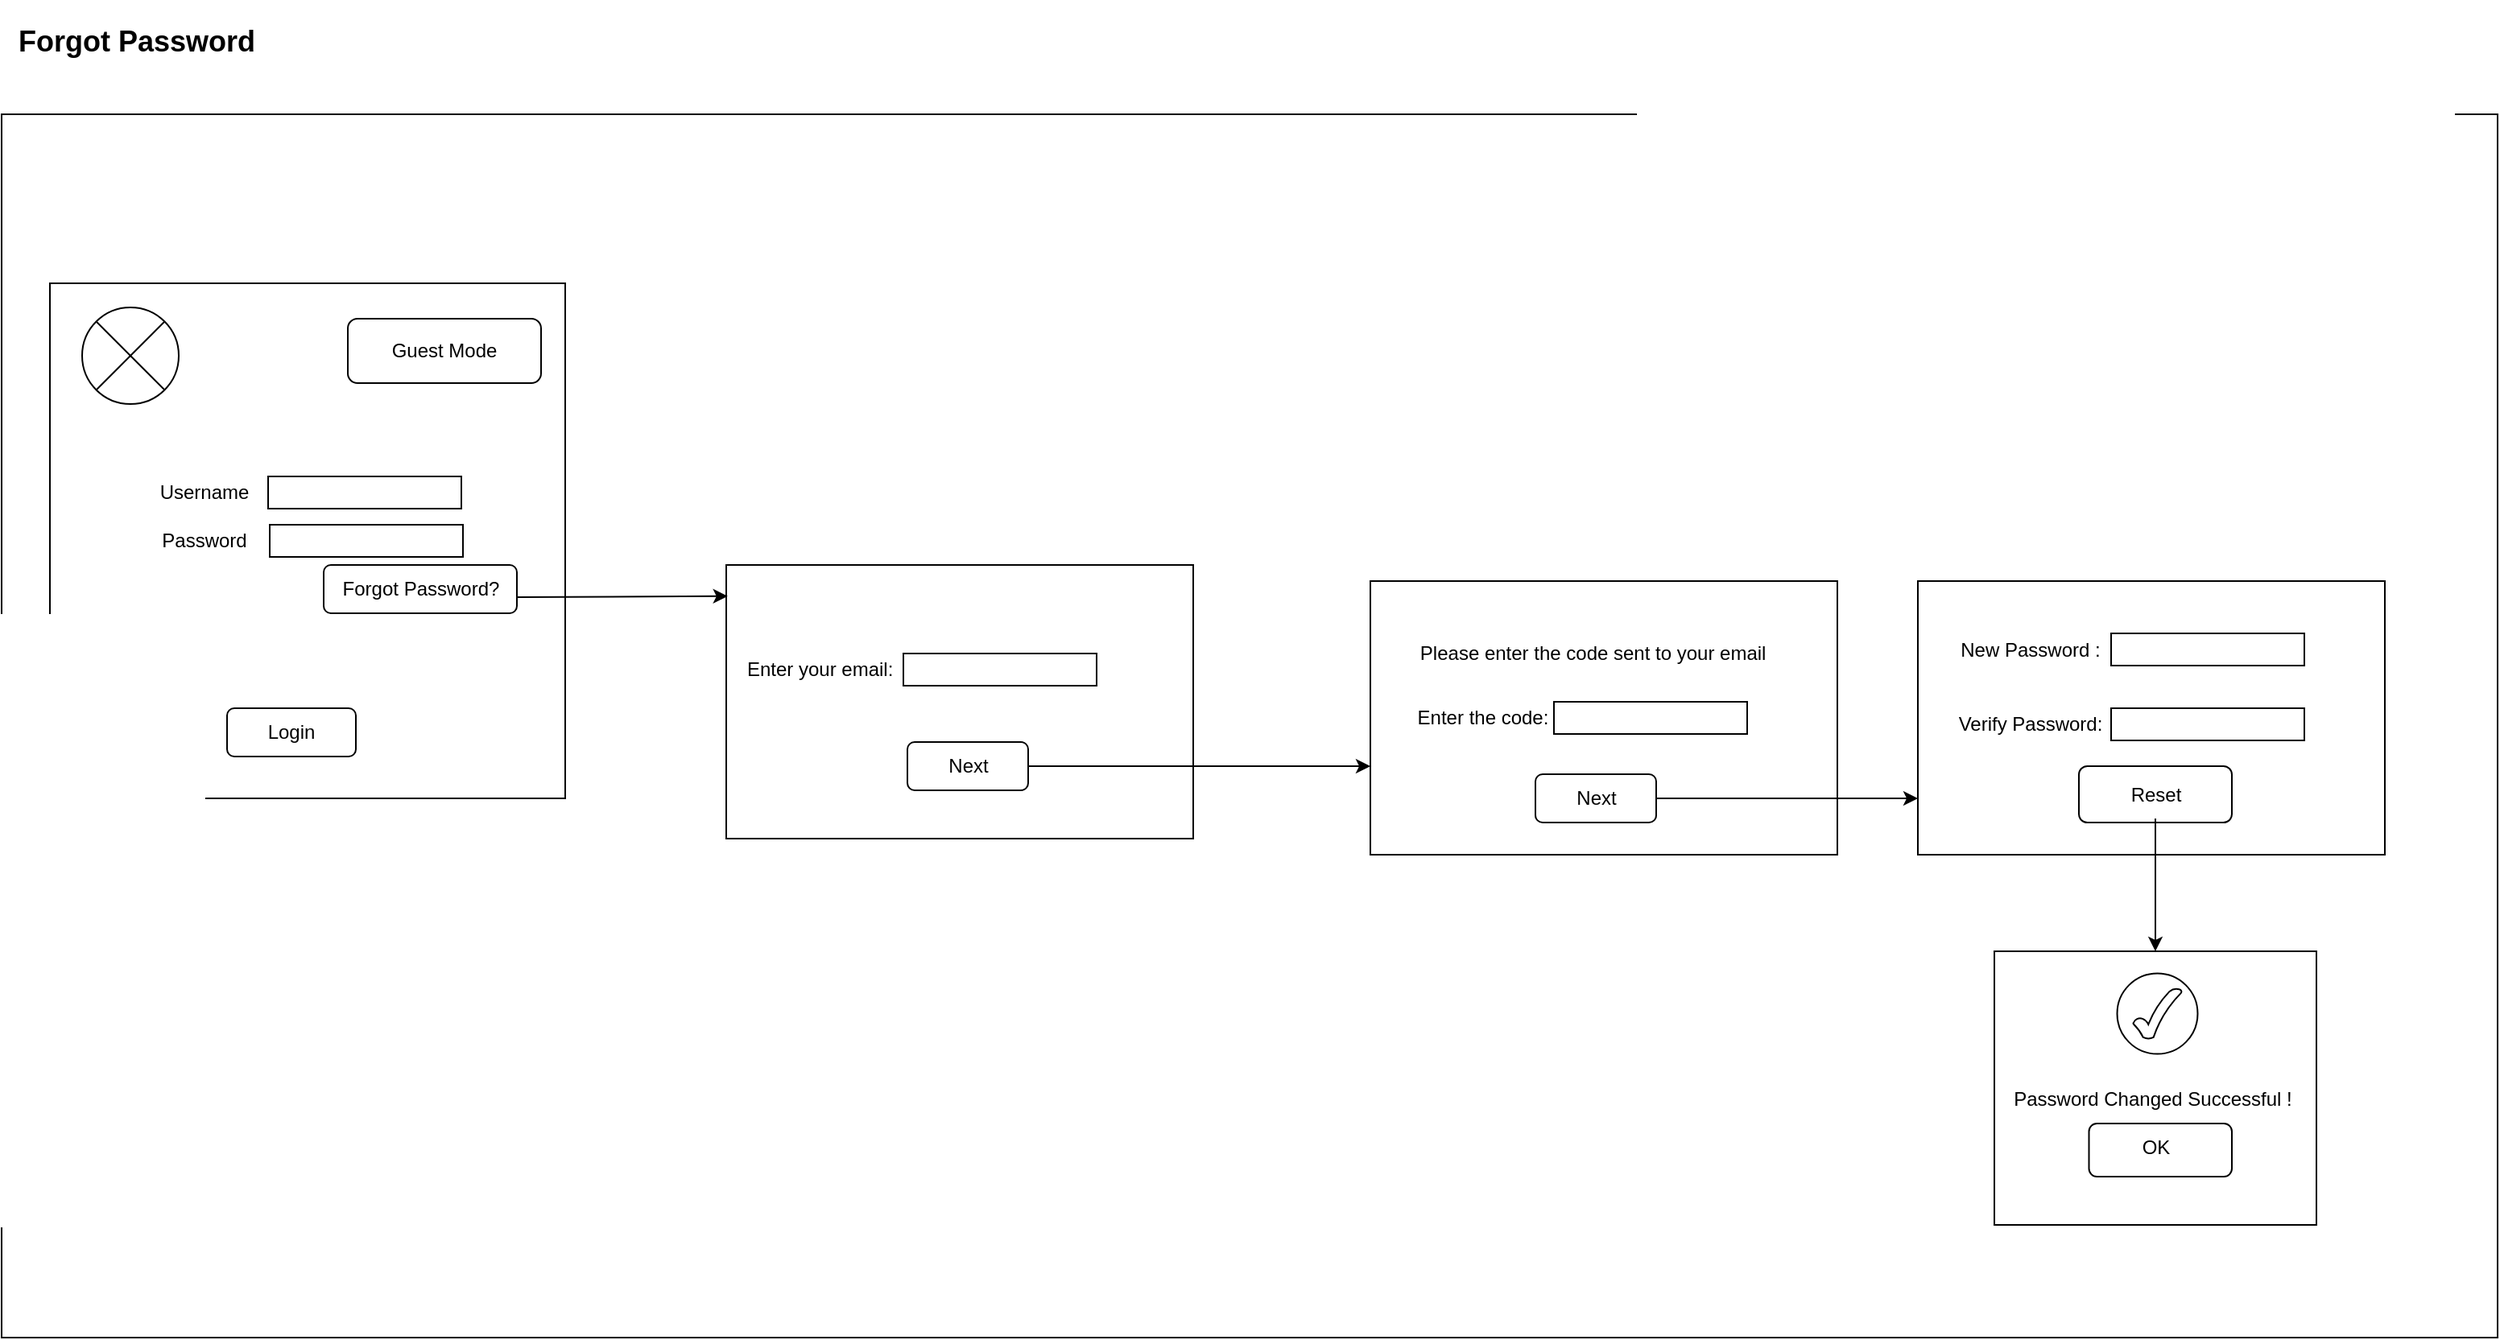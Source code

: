 <mxfile version="24.2.2" type="google">
  <diagram name="Page-1" id="_7SXik-QNJEyfd51nSA4">
    <mxGraphModel grid="1" page="1" gridSize="10" guides="1" tooltips="1" connect="1" arrows="1" fold="1" pageScale="1" pageWidth="850" pageHeight="1100" math="0" shadow="0">
      <root>
        <mxCell id="0" />
        <mxCell id="1" parent="0" />
        <mxCell id="N9XQaocmGhFj3KNfDA1R-25" value="" style="rounded=0;whiteSpace=wrap;html=1;" vertex="1" parent="1">
          <mxGeometry x="130" y="-180" width="1550" height="760" as="geometry" />
        </mxCell>
        <mxCell id="o0ZJqGej7Y8488bBRY87-1" value="" style="whiteSpace=wrap;html=1;aspect=fixed;" vertex="1" parent="1">
          <mxGeometry x="160" y="-75" width="320" height="320" as="geometry" />
        </mxCell>
        <mxCell id="o0ZJqGej7Y8488bBRY87-3" value="Username" style="text;html=1;strokeColor=none;fillColor=none;align=center;verticalAlign=middle;whiteSpace=wrap;rounded=0;" vertex="1" parent="1">
          <mxGeometry x="225.5" y="40" width="60" height="30" as="geometry" />
        </mxCell>
        <mxCell id="o0ZJqGej7Y8488bBRY87-4" value="Password" style="text;html=1;strokeColor=none;fillColor=none;align=center;verticalAlign=middle;whiteSpace=wrap;rounded=0;" vertex="1" parent="1">
          <mxGeometry x="225.5" y="70" width="60" height="30" as="geometry" />
        </mxCell>
        <mxCell id="o0ZJqGej7Y8488bBRY87-5" value="" style="rounded=0;whiteSpace=wrap;html=1;" vertex="1" parent="1">
          <mxGeometry x="295.5" y="45" width="120" height="20" as="geometry" />
        </mxCell>
        <mxCell id="o0ZJqGej7Y8488bBRY87-6" value="" style="rounded=0;whiteSpace=wrap;html=1;" vertex="1" parent="1">
          <mxGeometry x="296.5" y="75" width="120" height="20" as="geometry" />
        </mxCell>
        <mxCell id="o0ZJqGej7Y8488bBRY87-7" value="" style="ellipse;whiteSpace=wrap;html=1;aspect=fixed;" vertex="1" parent="1">
          <mxGeometry x="180" y="-60" width="60" height="60" as="geometry" />
        </mxCell>
        <mxCell id="o0ZJqGej7Y8488bBRY87-8" value="" style="endArrow=none;html=1;rounded=0;entryX=0;entryY=0;entryDx=0;entryDy=0;exitX=1;exitY=1;exitDx=0;exitDy=0;" edge="1" parent="1" source="o0ZJqGej7Y8488bBRY87-7" target="o0ZJqGej7Y8488bBRY87-7">
          <mxGeometry width="50" height="50" relative="1" as="geometry">
            <mxPoint x="350" y="110" as="sourcePoint" />
            <mxPoint x="400" y="60" as="targetPoint" />
          </mxGeometry>
        </mxCell>
        <mxCell id="o0ZJqGej7Y8488bBRY87-9" value="" style="endArrow=none;html=1;rounded=0;entryX=1;entryY=0;entryDx=0;entryDy=0;exitX=0;exitY=1;exitDx=0;exitDy=0;" edge="1" parent="1" source="o0ZJqGej7Y8488bBRY87-7" target="o0ZJqGej7Y8488bBRY87-7">
          <mxGeometry width="50" height="50" relative="1" as="geometry">
            <mxPoint x="350" y="110" as="sourcePoint" />
            <mxPoint x="400" y="60" as="targetPoint" />
          </mxGeometry>
        </mxCell>
        <mxCell id="o0ZJqGej7Y8488bBRY87-10" value="Login" style="rounded=1;whiteSpace=wrap;html=1;" vertex="1" parent="1">
          <mxGeometry x="270" y="189" width="80" height="30" as="geometry" />
        </mxCell>
        <mxCell id="o0ZJqGej7Y8488bBRY87-15" value="Guest Mode" style="rounded=1;whiteSpace=wrap;html=1;" vertex="1" parent="1">
          <mxGeometry x="345" y="-53" width="120" height="40" as="geometry" />
        </mxCell>
        <mxCell id="o0ZJqGej7Y8488bBRY87-20" value="" style="rounded=0;whiteSpace=wrap;html=1;" vertex="1" parent="1">
          <mxGeometry x="580" y="100" width="290" height="170" as="geometry" />
        </mxCell>
        <mxCell id="o0ZJqGej7Y8488bBRY87-21" value="Enter your email:&amp;nbsp;" style="text;html=1;strokeColor=none;fillColor=none;align=center;verticalAlign=middle;whiteSpace=wrap;rounded=0;" vertex="1" parent="1">
          <mxGeometry x="590" y="150" width="100" height="30" as="geometry" />
        </mxCell>
        <mxCell id="o0ZJqGej7Y8488bBRY87-22" value="" style="rounded=0;whiteSpace=wrap;html=1;" vertex="1" parent="1">
          <mxGeometry x="690" y="155" width="120" height="20" as="geometry" />
        </mxCell>
        <mxCell id="o0ZJqGej7Y8488bBRY87-23" value="Next" style="rounded=1;whiteSpace=wrap;html=1;" vertex="1" parent="1">
          <mxGeometry x="692.5" y="210" width="75" height="30" as="geometry" />
        </mxCell>
        <mxCell id="o0ZJqGej7Y8488bBRY87-24" value="" style="endArrow=classic;html=1;rounded=0;exitX=1;exitY=0.5;exitDx=0;exitDy=0;" edge="1" parent="1" source="o0ZJqGej7Y8488bBRY87-23">
          <mxGeometry width="50" height="50" relative="1" as="geometry">
            <mxPoint x="590" y="110" as="sourcePoint" />
            <mxPoint x="980" y="225" as="targetPoint" />
          </mxGeometry>
        </mxCell>
        <mxCell id="o0ZJqGej7Y8488bBRY87-25" value="" style="rounded=0;whiteSpace=wrap;html=1;" vertex="1" parent="1">
          <mxGeometry x="1090" y="165" width="120" height="20" as="geometry" />
        </mxCell>
        <mxCell id="o0ZJqGej7Y8488bBRY87-26" value="" style="rounded=0;whiteSpace=wrap;html=1;" vertex="1" parent="1">
          <mxGeometry x="980" y="110" width="290" height="170" as="geometry" />
        </mxCell>
        <mxCell id="o0ZJqGej7Y8488bBRY87-27" value="Next" style="rounded=1;whiteSpace=wrap;html=1;" vertex="1" parent="1">
          <mxGeometry x="1082.5" y="230" width="75" height="30" as="geometry" />
        </mxCell>
        <mxCell id="o0ZJqGej7Y8488bBRY87-28" value="Enter the code:" style="text;html=1;strokeColor=none;fillColor=none;align=center;verticalAlign=middle;whiteSpace=wrap;rounded=0;" vertex="1" parent="1">
          <mxGeometry x="1000" y="180" width="100" height="30" as="geometry" />
        </mxCell>
        <mxCell id="o0ZJqGej7Y8488bBRY87-29" value="" style="rounded=0;whiteSpace=wrap;html=1;" vertex="1" parent="1">
          <mxGeometry x="1094" y="185" width="120" height="20" as="geometry" />
        </mxCell>
        <mxCell id="N9XQaocmGhFj3KNfDA1R-1" value="" style="rounded=1;whiteSpace=wrap;html=1;" vertex="1" parent="1">
          <mxGeometry x="330" y="100" width="120" height="30" as="geometry" />
        </mxCell>
        <mxCell id="o0ZJqGej7Y8488bBRY87-30" value="Please enter the code sent to your email&amp;nbsp;" style="text;html=1;strokeColor=none;fillColor=none;align=center;verticalAlign=middle;whiteSpace=wrap;rounded=0;" vertex="1" parent="1">
          <mxGeometry x="1000" y="140" width="240" height="30" as="geometry" />
        </mxCell>
        <mxCell id="o0ZJqGej7Y8488bBRY87-31" value="" style="endArrow=classic;html=1;rounded=0;exitX=1;exitY=0.5;exitDx=0;exitDy=0;" edge="1" parent="1" source="o0ZJqGej7Y8488bBRY87-27">
          <mxGeometry width="50" height="50" relative="1" as="geometry">
            <mxPoint x="950" y="110" as="sourcePoint" />
            <mxPoint x="1320" y="245" as="targetPoint" />
          </mxGeometry>
        </mxCell>
        <mxCell id="o0ZJqGej7Y8488bBRY87-11" value="Forgot Password?" style="text;html=1;strokeColor=none;fillColor=none;align=center;verticalAlign=middle;whiteSpace=wrap;rounded=0;" vertex="1" parent="1">
          <mxGeometry x="337.5" y="100" width="105" height="30" as="geometry" />
        </mxCell>
        <mxCell id="N9XQaocmGhFj3KNfDA1R-4" value="" style="endArrow=classic;html=1;rounded=0;entryX=0.003;entryY=0.114;entryDx=0;entryDy=0;entryPerimeter=0;" edge="1" parent="1" target="o0ZJqGej7Y8488bBRY87-20">
          <mxGeometry width="50" height="50" relative="1" as="geometry">
            <mxPoint x="450" y="120" as="sourcePoint" />
            <mxPoint x="610" y="40" as="targetPoint" />
          </mxGeometry>
        </mxCell>
        <mxCell id="N9XQaocmGhFj3KNfDA1R-6" value="" style="rounded=0;whiteSpace=wrap;html=1;" vertex="1" parent="1">
          <mxGeometry x="1320" y="110" width="290" height="170" as="geometry" />
        </mxCell>
        <mxCell id="N9XQaocmGhFj3KNfDA1R-8" value="New Password :" style="text;html=1;align=center;verticalAlign=middle;whiteSpace=wrap;rounded=0;" vertex="1" parent="1">
          <mxGeometry x="1340" y="137.5" width="100" height="30" as="geometry" />
        </mxCell>
        <mxCell id="N9XQaocmGhFj3KNfDA1R-9" value="" style="rounded=0;whiteSpace=wrap;html=1;" vertex="1" parent="1">
          <mxGeometry x="1440" y="142.5" width="120" height="20" as="geometry" />
        </mxCell>
        <mxCell id="N9XQaocmGhFj3KNfDA1R-10" value="" style="rounded=0;whiteSpace=wrap;html=1;" vertex="1" parent="1">
          <mxGeometry x="1440" y="189" width="120" height="20" as="geometry" />
        </mxCell>
        <mxCell id="N9XQaocmGhFj3KNfDA1R-11" value="Verify Password:" style="text;html=1;align=center;verticalAlign=middle;whiteSpace=wrap;rounded=0;" vertex="1" parent="1">
          <mxGeometry x="1340" y="184" width="100" height="30" as="geometry" />
        </mxCell>
        <mxCell id="N9XQaocmGhFj3KNfDA1R-12" value="" style="rounded=1;whiteSpace=wrap;html=1;" vertex="1" parent="1">
          <mxGeometry x="1420" y="225" width="95" height="35" as="geometry" />
        </mxCell>
        <mxCell id="N9XQaocmGhFj3KNfDA1R-13" value="Reset" style="text;html=1;align=center;verticalAlign=middle;whiteSpace=wrap;rounded=0;" vertex="1" parent="1">
          <mxGeometry x="1437.5" y="227.5" width="60" height="30" as="geometry" />
        </mxCell>
        <mxCell id="N9XQaocmGhFj3KNfDA1R-14" value="" style="rounded=0;whiteSpace=wrap;html=1;" vertex="1" parent="1">
          <mxGeometry x="1367.5" y="340" width="200" height="170" as="geometry" />
        </mxCell>
        <mxCell id="N9XQaocmGhFj3KNfDA1R-19" value="" style="endArrow=classic;html=1;rounded=0;exitX=0.5;exitY=1;exitDx=0;exitDy=0;entryX=0.5;entryY=0;entryDx=0;entryDy=0;" edge="1" parent="1" source="N9XQaocmGhFj3KNfDA1R-13" target="N9XQaocmGhFj3KNfDA1R-14">
          <mxGeometry width="50" height="50" relative="1" as="geometry">
            <mxPoint x="1120" y="310" as="sourcePoint" />
            <mxPoint x="1170" y="260" as="targetPoint" />
          </mxGeometry>
        </mxCell>
        <mxCell id="N9XQaocmGhFj3KNfDA1R-20" value="" style="ellipse;whiteSpace=wrap;html=1;aspect=fixed;" vertex="1" parent="1">
          <mxGeometry x="1443.75" y="353.76" width="50" height="50" as="geometry" />
        </mxCell>
        <mxCell id="N9XQaocmGhFj3KNfDA1R-21" value="" style="verticalLabelPosition=bottom;verticalAlign=top;html=1;shape=mxgraph.basic.tick" vertex="1" parent="1">
          <mxGeometry x="1453.75" y="363.13" width="30" height="31.25" as="geometry" />
        </mxCell>
        <mxCell id="N9XQaocmGhFj3KNfDA1R-22" value="Password Changed Successful !" style="text;html=1;align=center;verticalAlign=middle;whiteSpace=wrap;rounded=0;" vertex="1" parent="1">
          <mxGeometry x="1371" y="417" width="190" height="30" as="geometry" />
        </mxCell>
        <mxCell id="N9XQaocmGhFj3KNfDA1R-23" value="" style="rounded=1;whiteSpace=wrap;html=1;" vertex="1" parent="1">
          <mxGeometry x="1426.25" y="447" width="88.75" height="33" as="geometry" />
        </mxCell>
        <mxCell id="N9XQaocmGhFj3KNfDA1R-24" value="OK" style="text;html=1;align=center;verticalAlign=middle;whiteSpace=wrap;rounded=0;" vertex="1" parent="1">
          <mxGeometry x="1437.5" y="447" width="60" height="30" as="geometry" />
        </mxCell>
        <mxCell id="N9XQaocmGhFj3KNfDA1R-27" value="&lt;h2&gt;Forgot Password&lt;/h2&gt;" style="text;html=1;align=center;verticalAlign=middle;whiteSpace=wrap;rounded=0;fontStyle=1" vertex="1" parent="1">
          <mxGeometry x="131" y="-240" width="165.5" height="30" as="geometry" />
        </mxCell>
      </root>
    </mxGraphModel>
  </diagram>
</mxfile>
